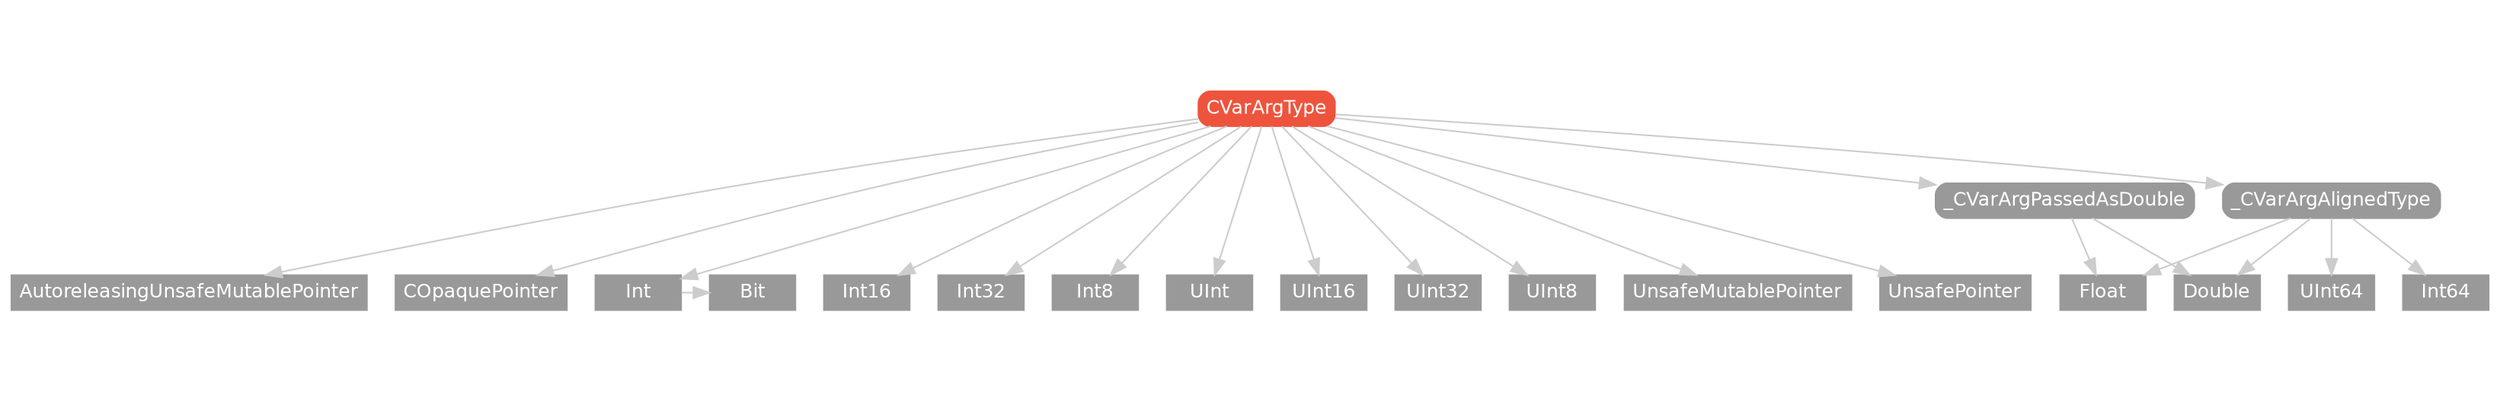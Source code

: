 strict digraph "CVarArgType - Type Hierarchy - SwiftDoc.org" {
    pad="0.1,0.8"
    node [shape=box, style="filled,rounded", color="#999999", fillcolor="#999999", fontcolor=white, fontname=Helvetica, fontnames="Helvetica,sansserif", fontsize=12, margin="0.07,0.05", height="0.3"]
    edge [color="#cccccc"]
    "AutoreleasingUnsafeMutablePointer" [URL="/type/AutoreleasingUnsafeMutablePointer/", style=filled]
    "Bit" [URL="/type/Bit/", style=filled]
    "COpaquePointer" [URL="/type/COpaquePointer/", style=filled]
    "CVarArgType" [URL="/protocol/CVarArgType/", style="filled,rounded", fillcolor="#ee543d", color="#ee543d"]
    "Double" [URL="/type/Double/", style=filled]
    "Float" [URL="/type/Float/", style=filled]
    "Int" [URL="/type/Int/", style=filled]
    "Int16" [URL="/type/Int16/", style=filled]
    "Int32" [URL="/type/Int32/", style=filled]
    "Int64" [URL="/type/Int64/", style=filled]
    "Int8" [URL="/type/Int8/", style=filled]
    "UInt" [URL="/type/UInt/", style=filled]
    "UInt16" [URL="/type/UInt16/", style=filled]
    "UInt32" [URL="/type/UInt32/", style=filled]
    "UInt64" [URL="/type/UInt64/", style=filled]
    "UInt8" [URL="/type/UInt8/", style=filled]
    "UnsafeMutablePointer" [URL="/type/UnsafeMutablePointer/", style=filled]
    "UnsafePointer" [URL="/type/UnsafePointer/", style=filled]
    "_CVarArgAlignedType" [URL="/protocol/_CVarArgAlignedType/"]
    "_CVarArgPassedAsDouble" [URL="/protocol/_CVarArgPassedAsDouble/"]    "CVarArgType" -> "AutoreleasingUnsafeMutablePointer"
    "CVarArgType" -> "COpaquePointer"
    "CVarArgType" -> "Int"
    "CVarArgType" -> "Int16"
    "CVarArgType" -> "Int32"
    "CVarArgType" -> "Int8"
    "CVarArgType" -> "UInt"
    "CVarArgType" -> "UInt16"
    "CVarArgType" -> "UInt32"
    "CVarArgType" -> "UInt8"
    "CVarArgType" -> "UnsafeMutablePointer"
    "CVarArgType" -> "UnsafePointer"
    "CVarArgType" -> "_CVarArgAlignedType"
    "CVarArgType" -> "_CVarArgPassedAsDouble"
    "Int" -> "Bit"
    "_CVarArgAlignedType" -> "Double"
    "_CVarArgAlignedType" -> "Float"
    "_CVarArgAlignedType" -> "Int64"
    "_CVarArgAlignedType" -> "UInt64"
    "_CVarArgPassedAsDouble" -> "Double"
    "_CVarArgPassedAsDouble" -> "Float"
    subgraph Types {
        rank = max; "AutoreleasingUnsafeMutablePointer"; "COpaquePointer"; "Int"; "Int16"; "Int32"; "Int8"; "UInt"; "UInt16"; "UInt32"; "UInt8"; "UnsafeMutablePointer"; "UnsafePointer"; "Bit"; "Double"; "Float"; "Int64"; "UInt64";
    }
}